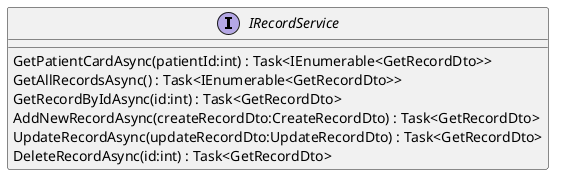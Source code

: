 @startuml
interface IRecordService {
    GetPatientCardAsync(patientId:int) : Task<IEnumerable<GetRecordDto>>
    GetAllRecordsAsync() : Task<IEnumerable<GetRecordDto>>
    GetRecordByIdAsync(id:int) : Task<GetRecordDto>
    AddNewRecordAsync(createRecordDto:CreateRecordDto) : Task<GetRecordDto>
    UpdateRecordAsync(updateRecordDto:UpdateRecordDto) : Task<GetRecordDto>
    DeleteRecordAsync(id:int) : Task<GetRecordDto>
}
@enduml
